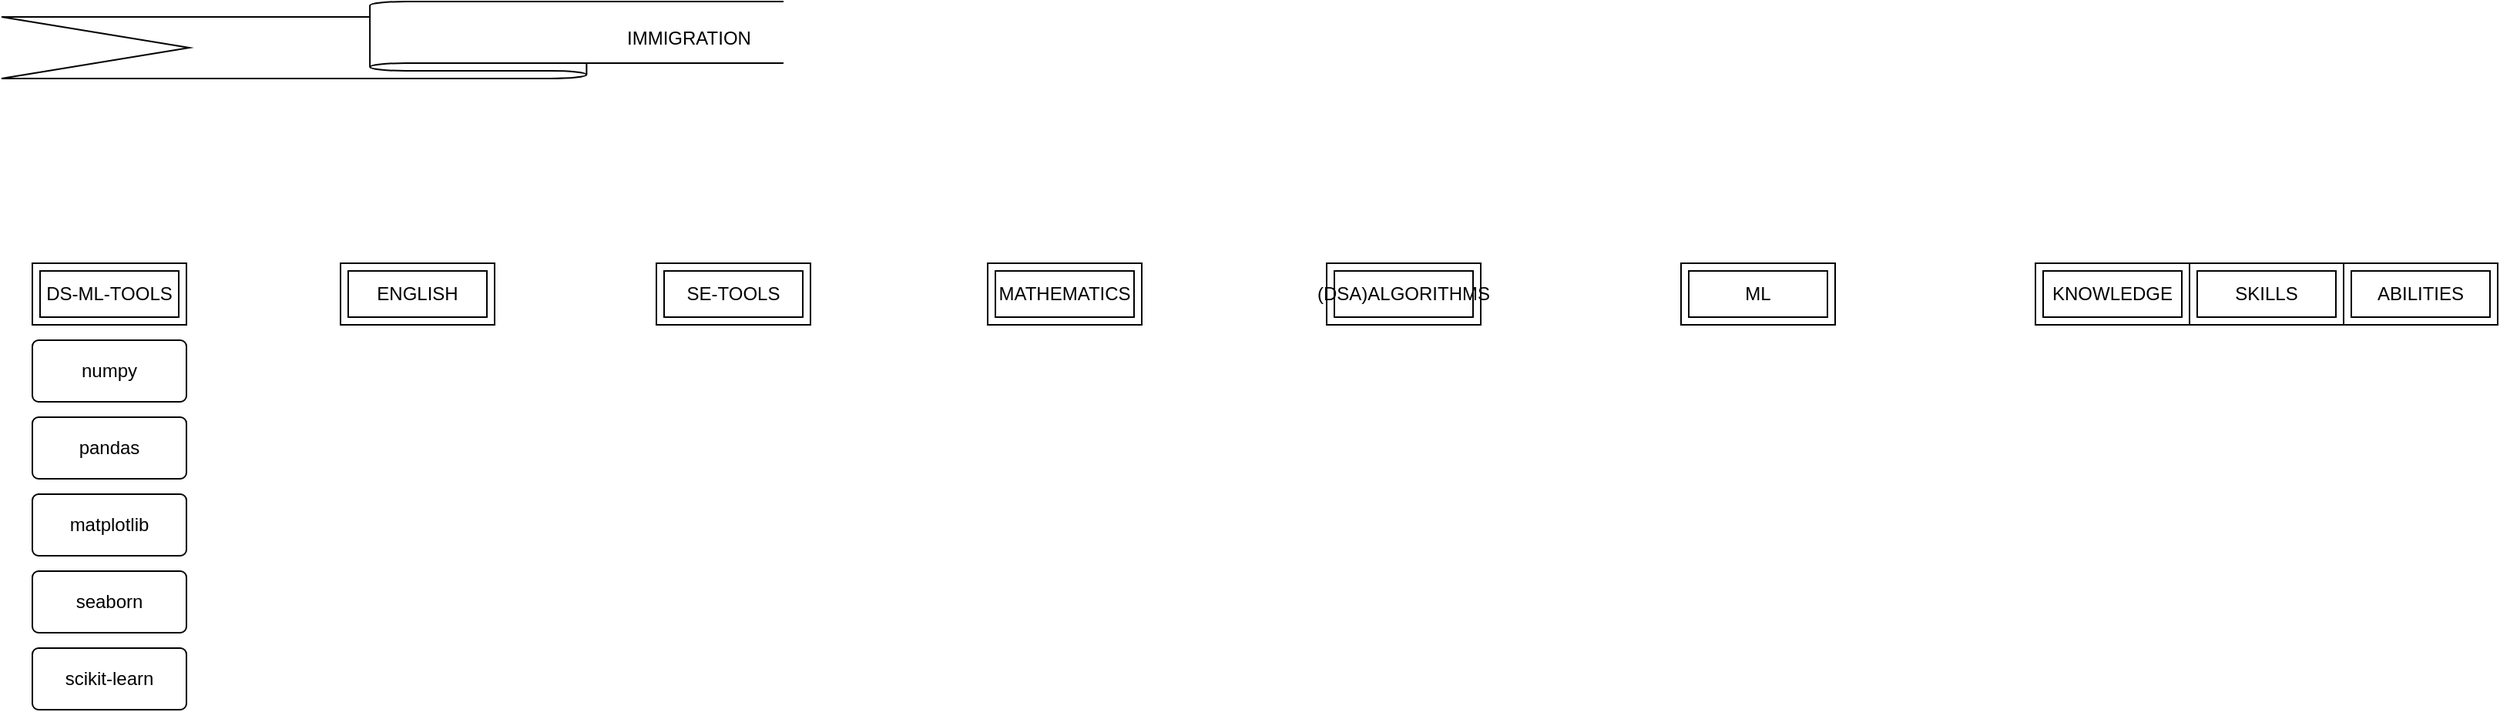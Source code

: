 <mxfile version="22.1.3" type="github">
  <diagram name="Page-1" id="Pw1lx-9ADOZ67-cU_8lc">
    <mxGraphModel dx="1804" dy="1678" grid="1" gridSize="10" guides="1" tooltips="1" connect="1" arrows="1" fold="1" page="1" pageScale="1" pageWidth="850" pageHeight="1100" math="0" shadow="0">
      <root>
        <mxCell id="0" />
        <mxCell id="1" parent="0" />
        <mxCell id="dCaoCA2dHIqfcbdslcku-2" value="numpy" style="rounded=1;arcSize=10;whiteSpace=wrap;html=1;align=center;" vertex="1" parent="1">
          <mxGeometry x="-30" y="-40" width="100" height="40" as="geometry" />
        </mxCell>
        <mxCell id="dCaoCA2dHIqfcbdslcku-3" value="DS-ML-TOOLS" style="shape=ext;margin=3;double=1;whiteSpace=wrap;html=1;align=center;" vertex="1" parent="1">
          <mxGeometry x="-30" y="-90" width="100" height="40" as="geometry" />
        </mxCell>
        <mxCell id="dCaoCA2dHIqfcbdslcku-4" value="pandas" style="rounded=1;arcSize=10;whiteSpace=wrap;html=1;align=center;" vertex="1" parent="1">
          <mxGeometry x="-30" y="10" width="100" height="40" as="geometry" />
        </mxCell>
        <mxCell id="dCaoCA2dHIqfcbdslcku-5" value="matplotlib" style="rounded=1;arcSize=10;whiteSpace=wrap;html=1;align=center;" vertex="1" parent="1">
          <mxGeometry x="-30" y="60" width="100" height="40" as="geometry" />
        </mxCell>
        <mxCell id="dCaoCA2dHIqfcbdslcku-6" value="seaborn" style="rounded=1;arcSize=10;whiteSpace=wrap;html=1;align=center;" vertex="1" parent="1">
          <mxGeometry x="-30" y="110" width="100" height="40" as="geometry" />
        </mxCell>
        <mxCell id="dCaoCA2dHIqfcbdslcku-7" value="scikit-learn" style="rounded=1;arcSize=10;whiteSpace=wrap;html=1;align=center;" vertex="1" parent="1">
          <mxGeometry x="-30" y="160" width="100" height="40" as="geometry" />
        </mxCell>
        <mxCell id="dCaoCA2dHIqfcbdslcku-8" value="" style="verticalLabelPosition=bottom;verticalAlign=top;html=1;shape=mxgraph.basic.banner" vertex="1" parent="1">
          <mxGeometry x="-50" y="-260" width="900" height="50" as="geometry" />
        </mxCell>
        <mxCell id="dCaoCA2dHIqfcbdslcku-9" value="IMMIGRATION" style="text;strokeColor=none;fillColor=none;spacingLeft=4;spacingRight=4;overflow=hidden;rotatable=0;points=[[0,0.5],[1,0.5]];portConstraint=eastwest;fontSize=12;whiteSpace=wrap;html=1;" vertex="1" parent="1">
          <mxGeometry x="350" y="-250" width="150" height="30" as="geometry" />
        </mxCell>
        <mxCell id="dCaoCA2dHIqfcbdslcku-10" value="ENGLISH" style="shape=ext;margin=3;double=1;whiteSpace=wrap;html=1;align=center;" vertex="1" parent="1">
          <mxGeometry x="170" y="-90" width="100" height="40" as="geometry" />
        </mxCell>
        <mxCell id="dCaoCA2dHIqfcbdslcku-11" value="SE-TOOLS" style="shape=ext;margin=3;double=1;whiteSpace=wrap;html=1;align=center;" vertex="1" parent="1">
          <mxGeometry x="375" y="-90" width="100" height="40" as="geometry" />
        </mxCell>
        <mxCell id="dCaoCA2dHIqfcbdslcku-12" value="MATHEMATICS" style="shape=ext;margin=3;double=1;whiteSpace=wrap;html=1;align=center;" vertex="1" parent="1">
          <mxGeometry x="590" y="-90" width="100" height="40" as="geometry" />
        </mxCell>
        <mxCell id="dCaoCA2dHIqfcbdslcku-13" value="(DSA)ALGORITHMS" style="shape=ext;margin=3;double=1;whiteSpace=wrap;html=1;align=center;" vertex="1" parent="1">
          <mxGeometry x="810" y="-90" width="100" height="40" as="geometry" />
        </mxCell>
        <mxCell id="dCaoCA2dHIqfcbdslcku-14" value="ML" style="shape=ext;margin=3;double=1;whiteSpace=wrap;html=1;align=center;" vertex="1" parent="1">
          <mxGeometry x="1040" y="-90" width="100" height="40" as="geometry" />
        </mxCell>
        <mxCell id="dCaoCA2dHIqfcbdslcku-15" value="SKILLS" style="shape=ext;margin=3;double=1;whiteSpace=wrap;html=1;align=center;" vertex="1" parent="1">
          <mxGeometry x="1370" y="-90" width="100" height="40" as="geometry" />
        </mxCell>
        <mxCell id="dCaoCA2dHIqfcbdslcku-16" value="KNOWLEDGE" style="shape=ext;margin=3;double=1;whiteSpace=wrap;html=1;align=center;" vertex="1" parent="1">
          <mxGeometry x="1270" y="-90" width="100" height="40" as="geometry" />
        </mxCell>
        <mxCell id="dCaoCA2dHIqfcbdslcku-18" value="ABILITIES" style="shape=ext;margin=3;double=1;whiteSpace=wrap;html=1;align=center;" vertex="1" parent="1">
          <mxGeometry x="1470" y="-90" width="100" height="40" as="geometry" />
        </mxCell>
      </root>
    </mxGraphModel>
  </diagram>
</mxfile>

